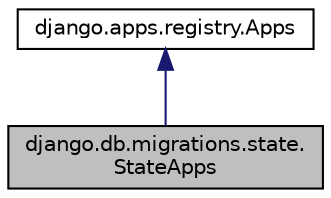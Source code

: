 digraph "django.db.migrations.state.StateApps"
{
 // LATEX_PDF_SIZE
  edge [fontname="Helvetica",fontsize="10",labelfontname="Helvetica",labelfontsize="10"];
  node [fontname="Helvetica",fontsize="10",shape=record];
  Node1 [label="django.db.migrations.state.\lStateApps",height=0.2,width=0.4,color="black", fillcolor="grey75", style="filled", fontcolor="black",tooltip=" "];
  Node2 -> Node1 [dir="back",color="midnightblue",fontsize="10",style="solid"];
  Node2 [label="django.apps.registry.Apps",height=0.2,width=0.4,color="black", fillcolor="white", style="filled",URL="$classdjango_1_1apps_1_1registry_1_1_apps.html",tooltip=" "];
}
